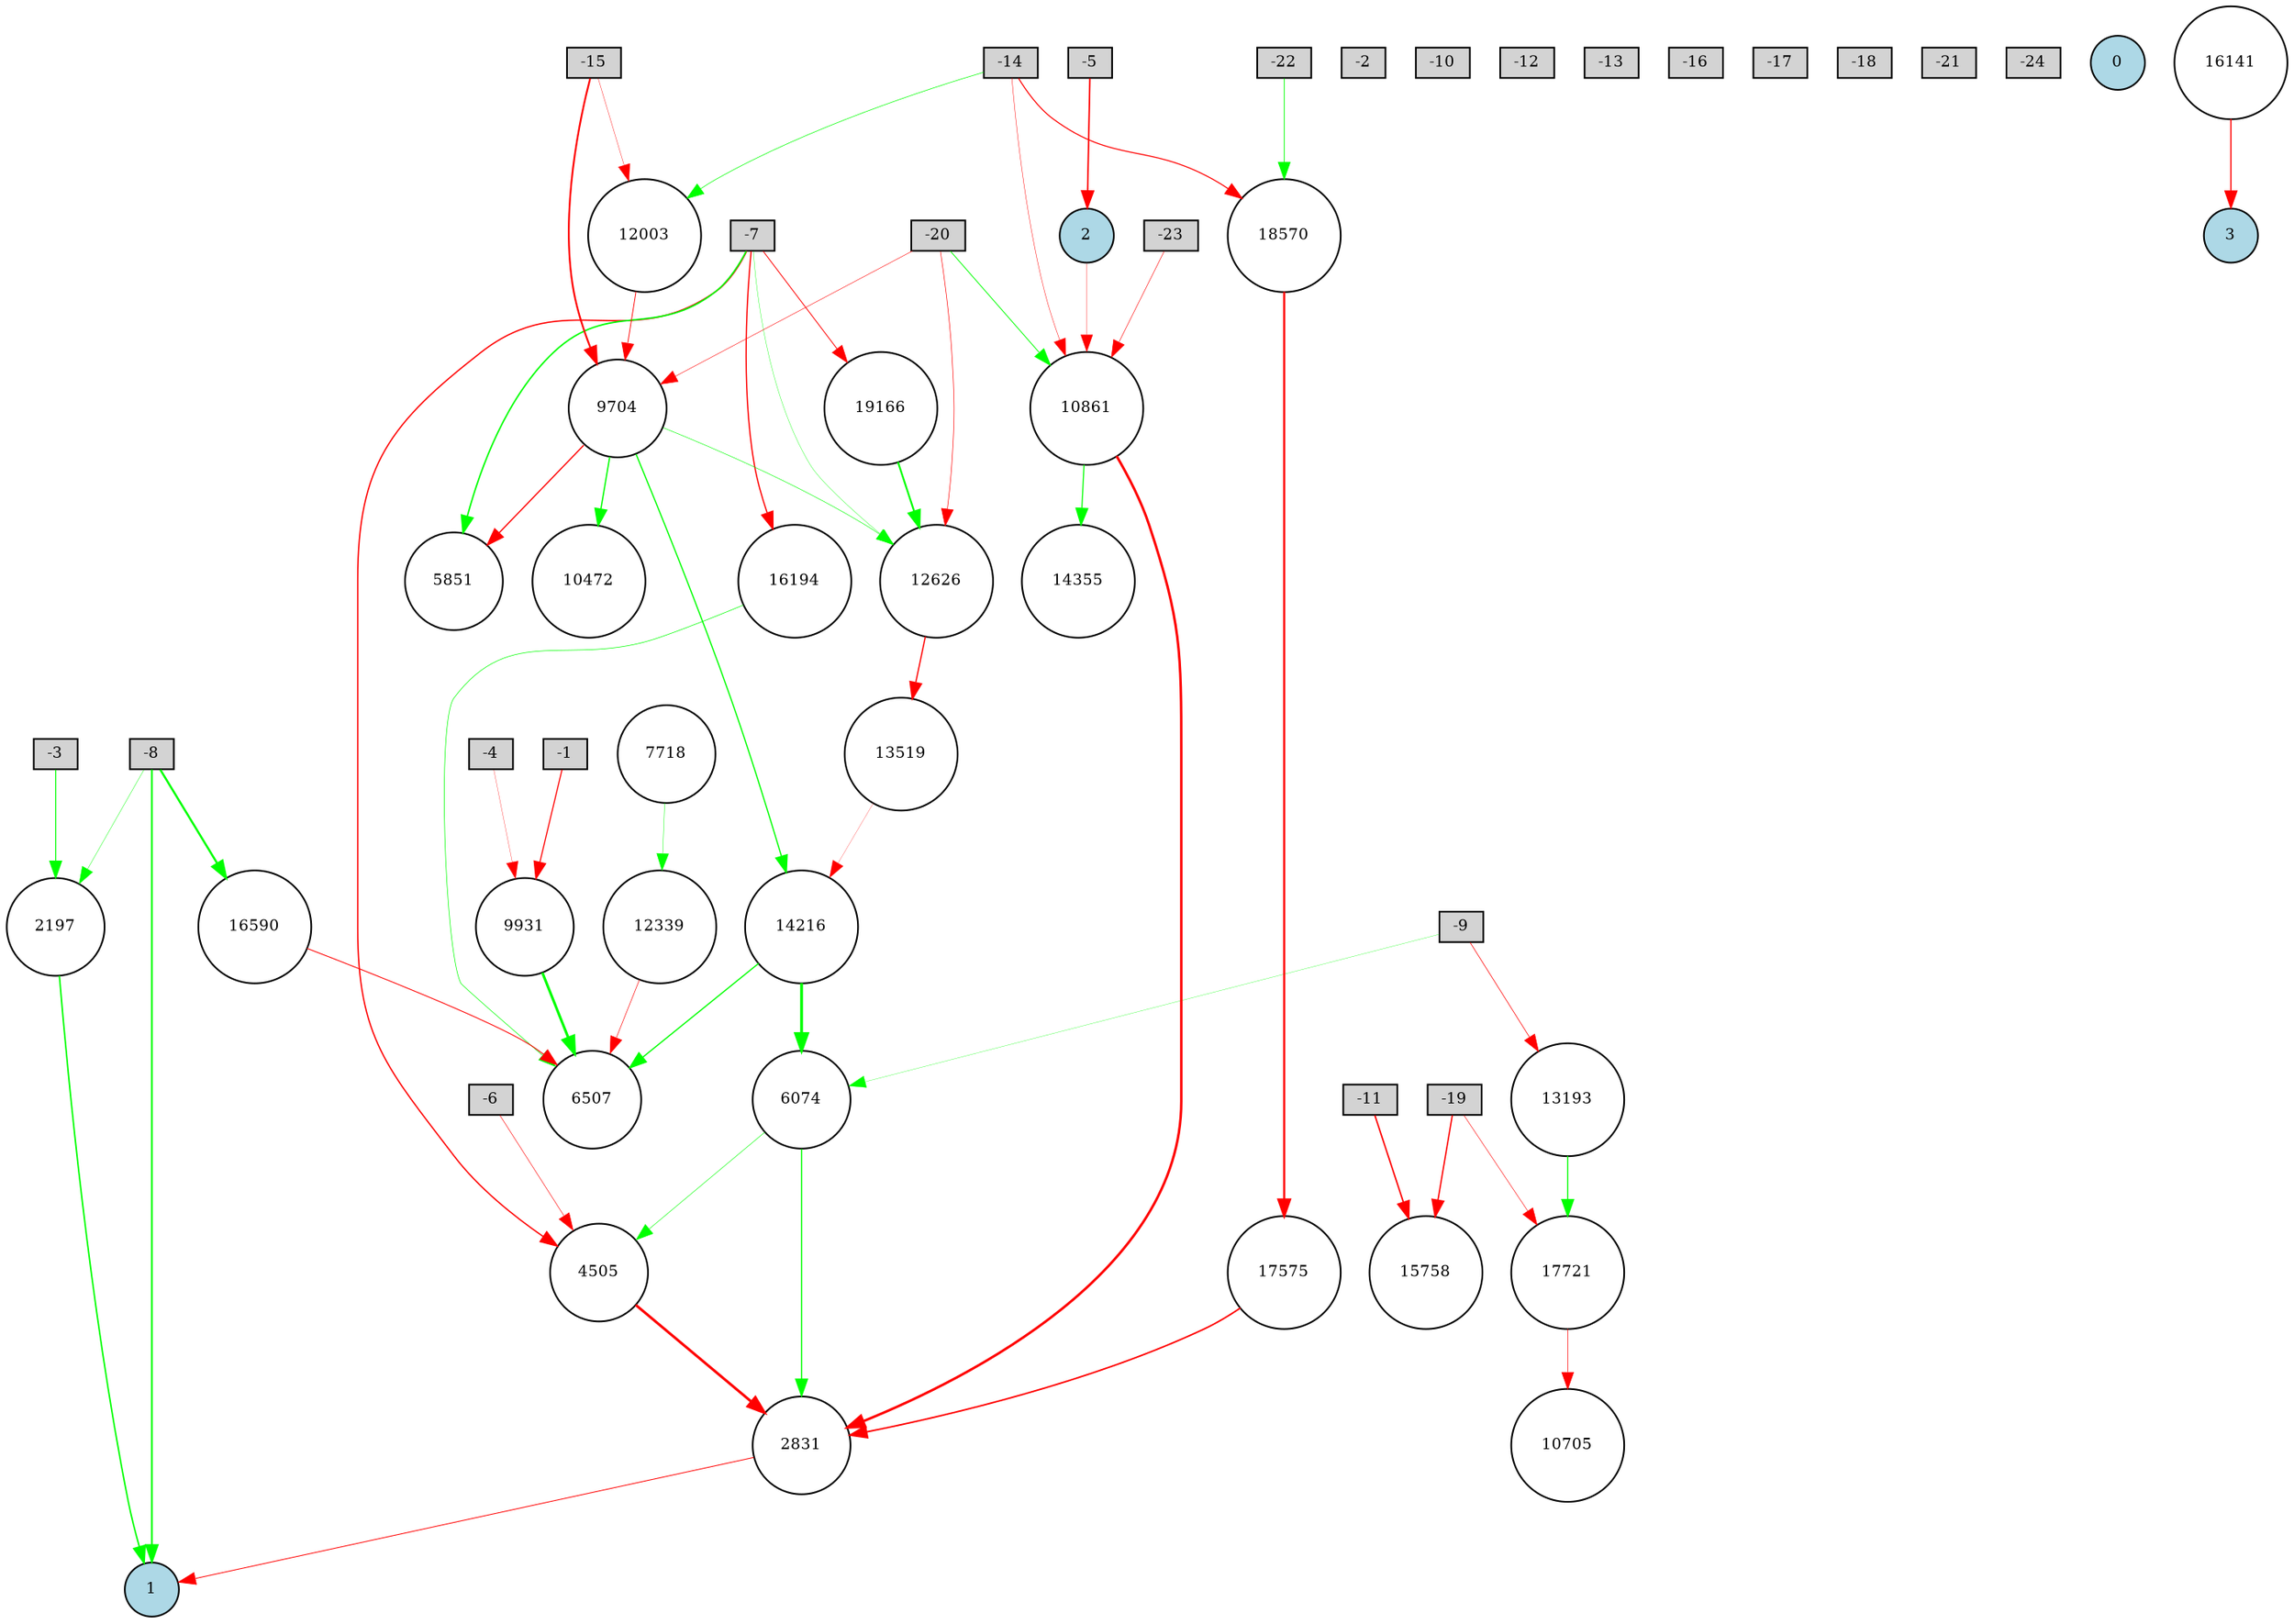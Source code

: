 digraph {
	node [fontsize=9 height=0.2 shape=circle width=0.2]
	-1 [fillcolor=lightgray shape=box style=filled]
	-2 [fillcolor=lightgray shape=box style=filled]
	-3 [fillcolor=lightgray shape=box style=filled]
	-4 [fillcolor=lightgray shape=box style=filled]
	-5 [fillcolor=lightgray shape=box style=filled]
	-6 [fillcolor=lightgray shape=box style=filled]
	-7 [fillcolor=lightgray shape=box style=filled]
	-8 [fillcolor=lightgray shape=box style=filled]
	-9 [fillcolor=lightgray shape=box style=filled]
	-10 [fillcolor=lightgray shape=box style=filled]
	-11 [fillcolor=lightgray shape=box style=filled]
	-12 [fillcolor=lightgray shape=box style=filled]
	-13 [fillcolor=lightgray shape=box style=filled]
	-14 [fillcolor=lightgray shape=box style=filled]
	-15 [fillcolor=lightgray shape=box style=filled]
	-16 [fillcolor=lightgray shape=box style=filled]
	-17 [fillcolor=lightgray shape=box style=filled]
	-18 [fillcolor=lightgray shape=box style=filled]
	-19 [fillcolor=lightgray shape=box style=filled]
	-20 [fillcolor=lightgray shape=box style=filled]
	-21 [fillcolor=lightgray shape=box style=filled]
	-22 [fillcolor=lightgray shape=box style=filled]
	-23 [fillcolor=lightgray shape=box style=filled]
	-24 [fillcolor=lightgray shape=box style=filled]
	0 [fillcolor=lightblue style=filled]
	1 [fillcolor=lightblue style=filled]
	2 [fillcolor=lightblue style=filled]
	3 [fillcolor=lightblue style=filled]
	14216 [fillcolor=white style=filled]
	13193 [fillcolor=white style=filled]
	18570 [fillcolor=white style=filled]
	16141 [fillcolor=white style=filled]
	15758 [fillcolor=white style=filled]
	2831 [fillcolor=white style=filled]
	14355 [fillcolor=white style=filled]
	2197 [fillcolor=white style=filled]
	4505 [fillcolor=white style=filled]
	7718 [fillcolor=white style=filled]
	17575 [fillcolor=white style=filled]
	12339 [fillcolor=white style=filled]
	17721 [fillcolor=white style=filled]
	6074 [fillcolor=white style=filled]
	16194 [fillcolor=white style=filled]
	9931 [fillcolor=white style=filled]
	16590 [fillcolor=white style=filled]
	13519 [fillcolor=white style=filled]
	10705 [fillcolor=white style=filled]
	12626 [fillcolor=white style=filled]
	5851 [fillcolor=white style=filled]
	19166 [fillcolor=white style=filled]
	12003 [fillcolor=white style=filled]
	9704 [fillcolor=white style=filled]
	10472 [fillcolor=white style=filled]
	6507 [fillcolor=white style=filled]
	10861 [fillcolor=white style=filled]
	6074 -> 2831 [color=green penwidth=0.736590557525925 style=solid]
	-14 -> 10861 [color=red penwidth=0.24791241901808236 style=solid]
	-4 -> 9931 [color=red penwidth=0.17164773981475823 style=solid]
	9704 -> 10472 [color=green penwidth=0.7723246915840818 style=solid]
	12626 -> 13519 [color=red penwidth=0.7390176946551847 style=solid]
	2831 -> 1 [color=red penwidth=0.4887560070465824 style=solid]
	-1 -> 9931 [color=red penwidth=0.6557422758154853 style=solid]
	9704 -> 12626 [color=green penwidth=0.31186969451100355 style=solid]
	-8 -> 1 [color=green penwidth=1.0011961056030885 style=solid]
	19166 -> 12626 [color=green penwidth=1.0852197225724787 style=solid]
	9704 -> 5851 [color=red penwidth=0.7311186055967887 style=solid]
	17721 -> 10705 [color=red penwidth=0.3370551844702392 style=solid]
	7718 -> 12339 [color=green penwidth=0.24371483515933193 style=solid]
	-14 -> 12003 [color=green penwidth=0.3551793031321784 style=solid]
	9931 -> 6507 [color=green penwidth=1.5439540803873208 style=solid]
	16141 -> 3 [color=red penwidth=0.7250009150118132 style=solid]
	-20 -> 10861 [color=green penwidth=0.48525948402523245 style=solid]
	2197 -> 1 [color=green penwidth=0.8899538627870986 style=solid]
	14216 -> 6507 [color=green penwidth=0.7302757053800074 style=solid]
	10861 -> 2831 [color=red penwidth=1.4828986795055343 style=solid]
	-7 -> 4505 [color=red penwidth=0.7882359668833809 style=solid]
	12003 -> 9704 [color=red penwidth=0.4555081212037365 style=solid]
	-19 -> 15758 [color=red penwidth=0.7914844114175986 style=solid]
	-7 -> 5851 [color=green penwidth=0.8832665084558166 style=solid]
	-3 -> 2197 [color=green penwidth=0.6224388958140482 style=solid]
	4505 -> 2831 [color=red penwidth=1.5542724510760912 style=solid]
	-7 -> 16194 [color=red penwidth=0.7406489311845722 style=solid]
	-20 -> 12626 [color=red penwidth=0.3382898004501738 style=solid]
	13193 -> 17721 [color=green penwidth=0.6719073533786591 style=solid]
	6074 -> 4505 [color=green penwidth=0.3053603747024901 style=solid]
	16590 -> 6507 [color=red penwidth=0.5203574946289268 style=solid]
	-15 -> 9704 [color=red penwidth=1.076543758729398 style=solid]
	-7 -> 19166 [color=red penwidth=0.4935235660241192 style=solid]
	17575 -> 2831 [color=red penwidth=0.9285226779345723 style=solid]
	-23 -> 10861 [color=red penwidth=0.307148548360537 style=solid]
	18570 -> 17575 [color=red penwidth=1.2065620134928614 style=solid]
	10861 -> 14355 [color=green penwidth=0.6442963607177287 style=solid]
	16194 -> 6507 [color=green penwidth=0.3547300396634343 style=solid]
	-9 -> 13193 [color=red penwidth=0.3736680001574839 style=solid]
	-8 -> 16590 [color=green penwidth=1.2512916483008665 style=solid]
	2 -> 10861 [color=red penwidth=0.19069937611516044 style=solid]
	-15 -> 12003 [color=red penwidth=0.21418881646655366 style=solid]
	13519 -> 14216 [color=red penwidth=0.1401614393675336 style=solid]
	-9 -> 6074 [color=green penwidth=0.1631497024304373 style=solid]
	-8 -> 2197 [color=green penwidth=0.23187860467923874 style=solid]
	12339 -> 6507 [color=red penwidth=0.3264537785418127 style=solid]
	-11 -> 15758 [color=red penwidth=0.8729026702553196 style=solid]
	-22 -> 18570 [color=green penwidth=0.44951614907731985 style=solid]
	-7 -> 12626 [color=green penwidth=0.20567805191198968 style=solid]
	-19 -> 17721 [color=red penwidth=0.30063496549816526 style=solid]
	9704 -> 14216 [color=green penwidth=0.7300727507109019 style=solid]
	-5 -> 2 [color=red penwidth=0.8923495569328841 style=solid]
	-14 -> 18570 [color=red penwidth=0.6236807075545238 style=solid]
	14216 -> 6074 [color=green penwidth=1.7246660950090338 style=solid]
	-6 -> 4505 [color=red penwidth=0.3081884136018488 style=solid]
	-20 -> 9704 [color=red penwidth=0.2832354704503369 style=solid]
}
